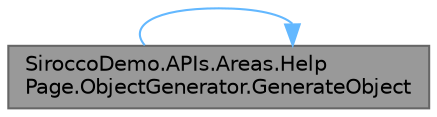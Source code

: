digraph "SiroccoDemo.APIs.Areas.HelpPage.ObjectGenerator.GenerateObject"
{
 // LATEX_PDF_SIZE
  bgcolor="transparent";
  edge [fontname=Helvetica,fontsize=10,labelfontname=Helvetica,labelfontsize=10];
  node [fontname=Helvetica,fontsize=10,shape=box,height=0.2,width=0.4];
  rankdir="LR";
  Node1 [id="Node000001",label="SiroccoDemo.APIs.Areas.Help\lPage.ObjectGenerator.GenerateObject",height=0.2,width=0.4,color="gray40", fillcolor="grey60", style="filled", fontcolor="black",tooltip="Generates an object for a given type. The type needs to be public, have a public default constructor ..."];
  Node1 -> Node1 [id="edge1_Node000001_Node000001",color="steelblue1",style="solid",tooltip=" "];
}
